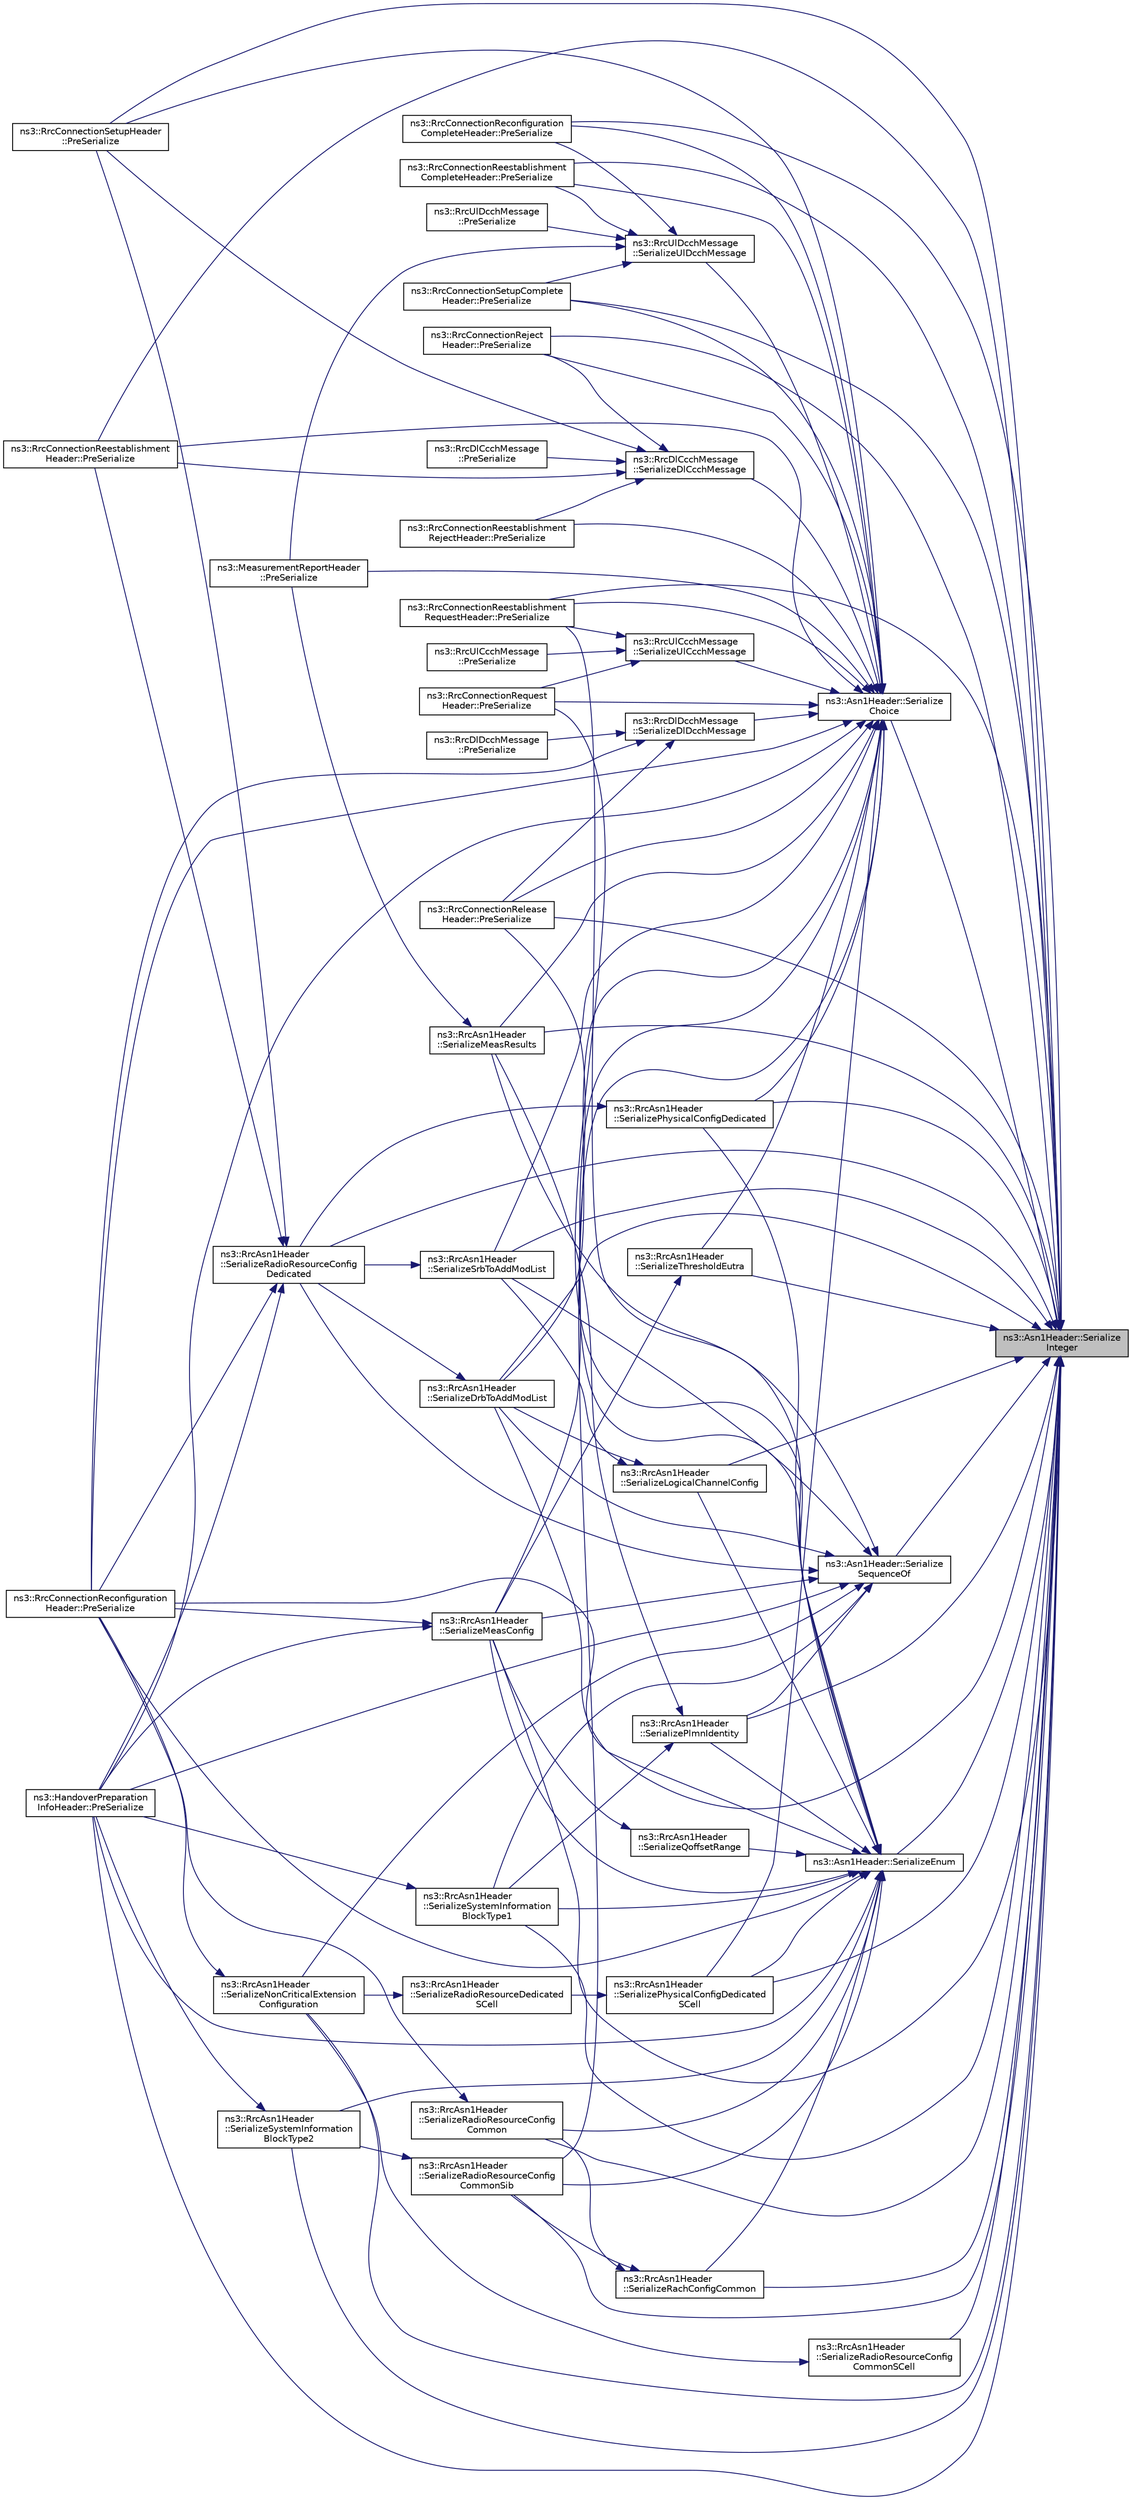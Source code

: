 digraph "ns3::Asn1Header::SerializeInteger"
{
 // LATEX_PDF_SIZE
  edge [fontname="Helvetica",fontsize="10",labelfontname="Helvetica",labelfontsize="10"];
  node [fontname="Helvetica",fontsize="10",shape=record];
  rankdir="RL";
  Node1 [label="ns3::Asn1Header::Serialize\lInteger",height=0.2,width=0.4,color="black", fillcolor="grey75", style="filled", fontcolor="black",tooltip="Serialize an Integer."];
  Node1 -> Node2 [dir="back",color="midnightblue",fontsize="10",style="solid",fontname="Helvetica"];
  Node2 [label="ns3::RrcConnectionSetupHeader\l::PreSerialize",height=0.2,width=0.4,color="black", fillcolor="white", style="filled",URL="$classns3_1_1_rrc_connection_setup_header.html#a1e3846e508a17cf5b28c67e4c084096f",tooltip="This function serializes class attributes to m_serializationResult local Buffer."];
  Node1 -> Node3 [dir="back",color="midnightblue",fontsize="10",style="solid",fontname="Helvetica"];
  Node3 [label="ns3::RrcConnectionSetupComplete\lHeader::PreSerialize",height=0.2,width=0.4,color="black", fillcolor="white", style="filled",URL="$classns3_1_1_rrc_connection_setup_complete_header.html#a78ce5b74bd4352fdaf590b60ceeab93c",tooltip="This function serializes class attributes to m_serializationResult local Buffer."];
  Node1 -> Node4 [dir="back",color="midnightblue",fontsize="10",style="solid",fontname="Helvetica"];
  Node4 [label="ns3::RrcConnectionReconfiguration\lCompleteHeader::PreSerialize",height=0.2,width=0.4,color="black", fillcolor="white", style="filled",URL="$classns3_1_1_rrc_connection_reconfiguration_complete_header.html#aea4c9a611807acedfd52ba33a126da84",tooltip="This function serializes class attributes to m_serializationResult local Buffer."];
  Node1 -> Node5 [dir="back",color="midnightblue",fontsize="10",style="solid",fontname="Helvetica"];
  Node5 [label="ns3::RrcConnectionReconfiguration\lHeader::PreSerialize",height=0.2,width=0.4,color="black", fillcolor="white", style="filled",URL="$classns3_1_1_rrc_connection_reconfiguration_header.html#a33ad4ad4e4c4c3cf234a36979727fc61",tooltip="This function serializes class attributes to m_serializationResult local Buffer."];
  Node1 -> Node6 [dir="back",color="midnightblue",fontsize="10",style="solid",fontname="Helvetica"];
  Node6 [label="ns3::HandoverPreparation\lInfoHeader::PreSerialize",height=0.2,width=0.4,color="black", fillcolor="white", style="filled",URL="$classns3_1_1_handover_preparation_info_header.html#a495f92ab2c16b77dc64ad0cb5c04415d",tooltip="This function serializes class attributes to m_serializationResult local Buffer."];
  Node1 -> Node7 [dir="back",color="midnightblue",fontsize="10",style="solid",fontname="Helvetica"];
  Node7 [label="ns3::RrcConnectionReestablishment\lRequestHeader::PreSerialize",height=0.2,width=0.4,color="black", fillcolor="white", style="filled",URL="$classns3_1_1_rrc_connection_reestablishment_request_header.html#a3bfb1d7770d2166fdf938119e6b87e28",tooltip="This function serializes class attributes to m_serializationResult local Buffer."];
  Node1 -> Node8 [dir="back",color="midnightblue",fontsize="10",style="solid",fontname="Helvetica"];
  Node8 [label="ns3::RrcConnectionReestablishment\lHeader::PreSerialize",height=0.2,width=0.4,color="black", fillcolor="white", style="filled",URL="$classns3_1_1_rrc_connection_reestablishment_header.html#a7d8f2a15d79a395b430a4ba691479758",tooltip="This function serializes class attributes to m_serializationResult local Buffer."];
  Node1 -> Node9 [dir="back",color="midnightblue",fontsize="10",style="solid",fontname="Helvetica"];
  Node9 [label="ns3::RrcConnectionReestablishment\lCompleteHeader::PreSerialize",height=0.2,width=0.4,color="black", fillcolor="white", style="filled",URL="$classns3_1_1_rrc_connection_reestablishment_complete_header.html#aec0d406bdb041dac0fbdfefbecb7322c",tooltip="This function serializes class attributes to m_serializationResult local Buffer."];
  Node1 -> Node10 [dir="back",color="midnightblue",fontsize="10",style="solid",fontname="Helvetica"];
  Node10 [label="ns3::RrcConnectionRelease\lHeader::PreSerialize",height=0.2,width=0.4,color="black", fillcolor="white", style="filled",URL="$classns3_1_1_rrc_connection_release_header.html#ae950fbed1367219c3d7f183492e751ba",tooltip="This function serializes class attributes to m_serializationResult local Buffer."];
  Node1 -> Node11 [dir="back",color="midnightblue",fontsize="10",style="solid",fontname="Helvetica"];
  Node11 [label="ns3::RrcConnectionReject\lHeader::PreSerialize",height=0.2,width=0.4,color="black", fillcolor="white", style="filled",URL="$classns3_1_1_rrc_connection_reject_header.html#a409ca3392a15c1919acdf65041833eb1",tooltip="This function serializes class attributes to m_serializationResult local Buffer."];
  Node1 -> Node12 [dir="back",color="midnightblue",fontsize="10",style="solid",fontname="Helvetica"];
  Node12 [label="ns3::Asn1Header::Serialize\lChoice",height=0.2,width=0.4,color="black", fillcolor="white", style="filled",URL="$classns3_1_1_asn1_header.html#a6b9aa3abf0b1b552f067e2aaeeca5421",tooltip="Serialize a Choice (set of options)"];
  Node12 -> Node13 [dir="back",color="midnightblue",fontsize="10",style="solid",fontname="Helvetica"];
  Node13 [label="ns3::RrcConnectionRequest\lHeader::PreSerialize",height=0.2,width=0.4,color="black", fillcolor="white", style="filled",URL="$classns3_1_1_rrc_connection_request_header.html#ab6c5c22abd784ab0d5def65d7d7265d6",tooltip="This function serializes class attributes to m_serializationResult local Buffer."];
  Node12 -> Node2 [dir="back",color="midnightblue",fontsize="10",style="solid",fontname="Helvetica"];
  Node12 -> Node3 [dir="back",color="midnightblue",fontsize="10",style="solid",fontname="Helvetica"];
  Node12 -> Node4 [dir="back",color="midnightblue",fontsize="10",style="solid",fontname="Helvetica"];
  Node12 -> Node5 [dir="back",color="midnightblue",fontsize="10",style="solid",fontname="Helvetica"];
  Node12 -> Node6 [dir="back",color="midnightblue",fontsize="10",style="solid",fontname="Helvetica"];
  Node12 -> Node7 [dir="back",color="midnightblue",fontsize="10",style="solid",fontname="Helvetica"];
  Node12 -> Node8 [dir="back",color="midnightblue",fontsize="10",style="solid",fontname="Helvetica"];
  Node12 -> Node9 [dir="back",color="midnightblue",fontsize="10",style="solid",fontname="Helvetica"];
  Node12 -> Node14 [dir="back",color="midnightblue",fontsize="10",style="solid",fontname="Helvetica"];
  Node14 [label="ns3::RrcConnectionReestablishment\lRejectHeader::PreSerialize",height=0.2,width=0.4,color="black", fillcolor="white", style="filled",URL="$classns3_1_1_rrc_connection_reestablishment_reject_header.html#a0bb3baf2d15a285079f05cd648e21897",tooltip="This function serializes class attributes to m_serializationResult local Buffer."];
  Node12 -> Node10 [dir="back",color="midnightblue",fontsize="10",style="solid",fontname="Helvetica"];
  Node12 -> Node11 [dir="back",color="midnightblue",fontsize="10",style="solid",fontname="Helvetica"];
  Node12 -> Node15 [dir="back",color="midnightblue",fontsize="10",style="solid",fontname="Helvetica"];
  Node15 [label="ns3::MeasurementReportHeader\l::PreSerialize",height=0.2,width=0.4,color="black", fillcolor="white", style="filled",URL="$classns3_1_1_measurement_report_header.html#a307be90151d3f52c9e506030d899758f",tooltip="This function serializes class attributes to m_serializationResult local Buffer."];
  Node12 -> Node16 [dir="back",color="midnightblue",fontsize="10",style="solid",fontname="Helvetica"];
  Node16 [label="ns3::RrcDlCcchMessage\l::SerializeDlCcchMessage",height=0.2,width=0.4,color="black", fillcolor="white", style="filled",URL="$classns3_1_1_rrc_dl_ccch_message.html#ae57ecfe931c2126ea070199671d0be56",tooltip="Serialize DL CCCH message function."];
  Node16 -> Node17 [dir="back",color="midnightblue",fontsize="10",style="solid",fontname="Helvetica"];
  Node17 [label="ns3::RrcDlCcchMessage\l::PreSerialize",height=0.2,width=0.4,color="black", fillcolor="white", style="filled",URL="$classns3_1_1_rrc_dl_ccch_message.html#ad0b1702a3c9f8eb26e954e46e9a957a5",tooltip="This function serializes class attributes to m_serializationResult local Buffer."];
  Node16 -> Node2 [dir="back",color="midnightblue",fontsize="10",style="solid",fontname="Helvetica"];
  Node16 -> Node8 [dir="back",color="midnightblue",fontsize="10",style="solid",fontname="Helvetica"];
  Node16 -> Node14 [dir="back",color="midnightblue",fontsize="10",style="solid",fontname="Helvetica"];
  Node16 -> Node11 [dir="back",color="midnightblue",fontsize="10",style="solid",fontname="Helvetica"];
  Node12 -> Node18 [dir="back",color="midnightblue",fontsize="10",style="solid",fontname="Helvetica"];
  Node18 [label="ns3::RrcDlDcchMessage\l::SerializeDlDcchMessage",height=0.2,width=0.4,color="black", fillcolor="white", style="filled",URL="$classns3_1_1_rrc_dl_dcch_message.html#a24bce405d561d5979ce6dc36fcdfc7b2",tooltip="Serialize DL DCCH message function."];
  Node18 -> Node19 [dir="back",color="midnightblue",fontsize="10",style="solid",fontname="Helvetica"];
  Node19 [label="ns3::RrcDlDcchMessage\l::PreSerialize",height=0.2,width=0.4,color="black", fillcolor="white", style="filled",URL="$classns3_1_1_rrc_dl_dcch_message.html#a4b26e32ca0110ad25cf37ec1e403e6de",tooltip="This function serializes class attributes to m_serializationResult local Buffer."];
  Node18 -> Node5 [dir="back",color="midnightblue",fontsize="10",style="solid",fontname="Helvetica"];
  Node18 -> Node10 [dir="back",color="midnightblue",fontsize="10",style="solid",fontname="Helvetica"];
  Node12 -> Node20 [dir="back",color="midnightblue",fontsize="10",style="solid",fontname="Helvetica"];
  Node20 [label="ns3::RrcAsn1Header\l::SerializeDrbToAddModList",height=0.2,width=0.4,color="black", fillcolor="white", style="filled",URL="$classns3_1_1_rrc_asn1_header.html#a61d4704f5b7cb344f53d8452f9b9ee9b",tooltip="Serialize DRB to add mod list function."];
  Node20 -> Node21 [dir="back",color="midnightblue",fontsize="10",style="solid",fontname="Helvetica"];
  Node21 [label="ns3::RrcAsn1Header\l::SerializeRadioResourceConfig\lDedicated",height=0.2,width=0.4,color="black", fillcolor="white", style="filled",URL="$classns3_1_1_rrc_asn1_header.html#a87451876b5c903f544df57a9a6a6242f",tooltip="Serialize radio resource config function."];
  Node21 -> Node2 [dir="back",color="midnightblue",fontsize="10",style="solid",fontname="Helvetica"];
  Node21 -> Node5 [dir="back",color="midnightblue",fontsize="10",style="solid",fontname="Helvetica"];
  Node21 -> Node6 [dir="back",color="midnightblue",fontsize="10",style="solid",fontname="Helvetica"];
  Node21 -> Node8 [dir="back",color="midnightblue",fontsize="10",style="solid",fontname="Helvetica"];
  Node12 -> Node22 [dir="back",color="midnightblue",fontsize="10",style="solid",fontname="Helvetica"];
  Node22 [label="ns3::RrcAsn1Header\l::SerializeMeasConfig",height=0.2,width=0.4,color="black", fillcolor="white", style="filled",URL="$classns3_1_1_rrc_asn1_header.html#af20ed09540145657a1a33a9ed8ba8be2",tooltip="Serialize measure config function."];
  Node22 -> Node5 [dir="back",color="midnightblue",fontsize="10",style="solid",fontname="Helvetica"];
  Node22 -> Node6 [dir="back",color="midnightblue",fontsize="10",style="solid",fontname="Helvetica"];
  Node12 -> Node23 [dir="back",color="midnightblue",fontsize="10",style="solid",fontname="Helvetica"];
  Node23 [label="ns3::RrcAsn1Header\l::SerializeMeasResults",height=0.2,width=0.4,color="black", fillcolor="white", style="filled",URL="$classns3_1_1_rrc_asn1_header.html#a1b7b729b68264a62842ff62334157c5d",tooltip="Serialize measure results function."];
  Node23 -> Node15 [dir="back",color="midnightblue",fontsize="10",style="solid",fontname="Helvetica"];
  Node12 -> Node24 [dir="back",color="midnightblue",fontsize="10",style="solid",fontname="Helvetica"];
  Node24 [label="ns3::RrcAsn1Header\l::SerializePhysicalConfigDedicated",height=0.2,width=0.4,color="black", fillcolor="white", style="filled",URL="$classns3_1_1_rrc_asn1_header.html#a1ba2d0e469798d97ba26c8fd62dcb3ac",tooltip="Serialize physical config dedicated function."];
  Node24 -> Node21 [dir="back",color="midnightblue",fontsize="10",style="solid",fontname="Helvetica"];
  Node12 -> Node25 [dir="back",color="midnightblue",fontsize="10",style="solid",fontname="Helvetica"];
  Node25 [label="ns3::RrcAsn1Header\l::SerializePhysicalConfigDedicated\lSCell",height=0.2,width=0.4,color="black", fillcolor="white", style="filled",URL="$classns3_1_1_rrc_asn1_header.html#a7b867d4a1c37b5a7954f93ff40b657d4",tooltip="Serialize physical config dedicated function."];
  Node25 -> Node26 [dir="back",color="midnightblue",fontsize="10",style="solid",fontname="Helvetica"];
  Node26 [label="ns3::RrcAsn1Header\l::SerializeRadioResourceDedicated\lSCell",height=0.2,width=0.4,color="black", fillcolor="white", style="filled",URL="$classns3_1_1_rrc_asn1_header.html#a74507e2f044a5fbff077eca58146d87f",tooltip="Serialize radio resource dedicated SCell function."];
  Node26 -> Node27 [dir="back",color="midnightblue",fontsize="10",style="solid",fontname="Helvetica"];
  Node27 [label="ns3::RrcAsn1Header\l::SerializeNonCriticalExtension\lConfiguration",height=0.2,width=0.4,color="black", fillcolor="white", style="filled",URL="$classns3_1_1_rrc_asn1_header.html#a078c5e746bca21a95d780f4e5ac3d182",tooltip="Serialize non critical extension config function."];
  Node27 -> Node5 [dir="back",color="midnightblue",fontsize="10",style="solid",fontname="Helvetica"];
  Node12 -> Node28 [dir="back",color="midnightblue",fontsize="10",style="solid",fontname="Helvetica"];
  Node28 [label="ns3::RrcAsn1Header\l::SerializeRadioResourceConfig\lCommonSib",height=0.2,width=0.4,color="black", fillcolor="white", style="filled",URL="$classns3_1_1_rrc_asn1_header.html#a450ba3a2a1b84628259b8a923a34276b",tooltip="Serialize radio resource config common SIB function."];
  Node28 -> Node29 [dir="back",color="midnightblue",fontsize="10",style="solid",fontname="Helvetica"];
  Node29 [label="ns3::RrcAsn1Header\l::SerializeSystemInformation\lBlockType2",height=0.2,width=0.4,color="black", fillcolor="white", style="filled",URL="$classns3_1_1_rrc_asn1_header.html#a0ff77a107f00e44de3a3f01e75dac2f0",tooltip="Serialize system information block type 2 function."];
  Node29 -> Node6 [dir="back",color="midnightblue",fontsize="10",style="solid",fontname="Helvetica"];
  Node12 -> Node30 [dir="back",color="midnightblue",fontsize="10",style="solid",fontname="Helvetica"];
  Node30 [label="ns3::RrcAsn1Header\l::SerializeSrbToAddModList",height=0.2,width=0.4,color="black", fillcolor="white", style="filled",URL="$classns3_1_1_rrc_asn1_header.html#a0f0dc9acff43781e6a972eb85c433311",tooltip="Serialize SRB to add mod list function."];
  Node30 -> Node21 [dir="back",color="midnightblue",fontsize="10",style="solid",fontname="Helvetica"];
  Node12 -> Node31 [dir="back",color="midnightblue",fontsize="10",style="solid",fontname="Helvetica"];
  Node31 [label="ns3::RrcAsn1Header\l::SerializeThresholdEutra",height=0.2,width=0.4,color="black", fillcolor="white", style="filled",URL="$classns3_1_1_rrc_asn1_header.html#a8a026c4dfc0a979c732ca9ccaa1e20fb",tooltip="Serialize threshold eutra function."];
  Node31 -> Node22 [dir="back",color="midnightblue",fontsize="10",style="solid",fontname="Helvetica"];
  Node12 -> Node32 [dir="back",color="midnightblue",fontsize="10",style="solid",fontname="Helvetica"];
  Node32 [label="ns3::RrcUlCcchMessage\l::SerializeUlCcchMessage",height=0.2,width=0.4,color="black", fillcolor="white", style="filled",URL="$classns3_1_1_rrc_ul_ccch_message.html#a1a16d6ada96a5b822734a956e999cf2c",tooltip="Serialize UL CCCH message function."];
  Node32 -> Node33 [dir="back",color="midnightblue",fontsize="10",style="solid",fontname="Helvetica"];
  Node33 [label="ns3::RrcUlCcchMessage\l::PreSerialize",height=0.2,width=0.4,color="black", fillcolor="white", style="filled",URL="$classns3_1_1_rrc_ul_ccch_message.html#aefd49e4ba8fa1d3e9fe485674360f9f6",tooltip="This function serializes class attributes to m_serializationResult local Buffer."];
  Node32 -> Node13 [dir="back",color="midnightblue",fontsize="10",style="solid",fontname="Helvetica"];
  Node32 -> Node7 [dir="back",color="midnightblue",fontsize="10",style="solid",fontname="Helvetica"];
  Node12 -> Node34 [dir="back",color="midnightblue",fontsize="10",style="solid",fontname="Helvetica"];
  Node34 [label="ns3::RrcUlDcchMessage\l::SerializeUlDcchMessage",height=0.2,width=0.4,color="black", fillcolor="white", style="filled",URL="$classns3_1_1_rrc_ul_dcch_message.html#ac639bbf7eb586d1d40cabcfae2e73b76",tooltip="Serialize UL DCCH message function."];
  Node34 -> Node35 [dir="back",color="midnightblue",fontsize="10",style="solid",fontname="Helvetica"];
  Node35 [label="ns3::RrcUlDcchMessage\l::PreSerialize",height=0.2,width=0.4,color="black", fillcolor="white", style="filled",URL="$classns3_1_1_rrc_ul_dcch_message.html#a96f0ff94bce2544a488d10f67d024ecb",tooltip="This function serializes class attributes to m_serializationResult local Buffer."];
  Node34 -> Node3 [dir="back",color="midnightblue",fontsize="10",style="solid",fontname="Helvetica"];
  Node34 -> Node4 [dir="back",color="midnightblue",fontsize="10",style="solid",fontname="Helvetica"];
  Node34 -> Node9 [dir="back",color="midnightblue",fontsize="10",style="solid",fontname="Helvetica"];
  Node34 -> Node15 [dir="back",color="midnightblue",fontsize="10",style="solid",fontname="Helvetica"];
  Node1 -> Node20 [dir="back",color="midnightblue",fontsize="10",style="solid",fontname="Helvetica"];
  Node1 -> Node36 [dir="back",color="midnightblue",fontsize="10",style="solid",fontname="Helvetica"];
  Node36 [label="ns3::Asn1Header::SerializeEnum",height=0.2,width=0.4,color="black", fillcolor="white", style="filled",URL="$classns3_1_1_asn1_header.html#af5d58dd369857830451dac957c4476b8",tooltip="Serialize an Enum."];
  Node36 -> Node13 [dir="back",color="midnightblue",fontsize="10",style="solid",fontname="Helvetica"];
  Node36 -> Node5 [dir="back",color="midnightblue",fontsize="10",style="solid",fontname="Helvetica"];
  Node36 -> Node6 [dir="back",color="midnightblue",fontsize="10",style="solid",fontname="Helvetica"];
  Node36 -> Node7 [dir="back",color="midnightblue",fontsize="10",style="solid",fontname="Helvetica"];
  Node36 -> Node10 [dir="back",color="midnightblue",fontsize="10",style="solid",fontname="Helvetica"];
  Node36 -> Node20 [dir="back",color="midnightblue",fontsize="10",style="solid",fontname="Helvetica"];
  Node36 -> Node37 [dir="back",color="midnightblue",fontsize="10",style="solid",fontname="Helvetica"];
  Node37 [label="ns3::RrcAsn1Header\l::SerializeLogicalChannelConfig",height=0.2,width=0.4,color="black", fillcolor="white", style="filled",URL="$classns3_1_1_rrc_asn1_header.html#ac69af6231af7f5cb7acff4b340193d98",tooltip="Serialize logicala channel config function."];
  Node37 -> Node20 [dir="back",color="midnightblue",fontsize="10",style="solid",fontname="Helvetica"];
  Node37 -> Node30 [dir="back",color="midnightblue",fontsize="10",style="solid",fontname="Helvetica"];
  Node36 -> Node22 [dir="back",color="midnightblue",fontsize="10",style="solid",fontname="Helvetica"];
  Node36 -> Node24 [dir="back",color="midnightblue",fontsize="10",style="solid",fontname="Helvetica"];
  Node36 -> Node25 [dir="back",color="midnightblue",fontsize="10",style="solid",fontname="Helvetica"];
  Node36 -> Node38 [dir="back",color="midnightblue",fontsize="10",style="solid",fontname="Helvetica"];
  Node38 [label="ns3::RrcAsn1Header\l::SerializePlmnIdentity",height=0.2,width=0.4,color="black", fillcolor="white", style="filled",URL="$classns3_1_1_rrc_asn1_header.html#ad4910e97c57087cdd40364d0fe775406",tooltip="Serialize PLMN identity function."];
  Node38 -> Node23 [dir="back",color="midnightblue",fontsize="10",style="solid",fontname="Helvetica"];
  Node38 -> Node39 [dir="back",color="midnightblue",fontsize="10",style="solid",fontname="Helvetica"];
  Node39 [label="ns3::RrcAsn1Header\l::SerializeSystemInformation\lBlockType1",height=0.2,width=0.4,color="black", fillcolor="white", style="filled",URL="$classns3_1_1_rrc_asn1_header.html#a451015647e9a7ddd87738f4fcf639785",tooltip="Serialize system information block type 1 function."];
  Node39 -> Node6 [dir="back",color="midnightblue",fontsize="10",style="solid",fontname="Helvetica"];
  Node36 -> Node40 [dir="back",color="midnightblue",fontsize="10",style="solid",fontname="Helvetica"];
  Node40 [label="ns3::RrcAsn1Header\l::SerializeQoffsetRange",height=0.2,width=0.4,color="black", fillcolor="white", style="filled",URL="$classns3_1_1_rrc_asn1_header.html#a9db95d00343a5a8f1e221d63ae2dea75",tooltip="Serialize Q offset range function."];
  Node40 -> Node22 [dir="back",color="midnightblue",fontsize="10",style="solid",fontname="Helvetica"];
  Node36 -> Node41 [dir="back",color="midnightblue",fontsize="10",style="solid",fontname="Helvetica"];
  Node41 [label="ns3::RrcAsn1Header\l::SerializeRachConfigCommon",height=0.2,width=0.4,color="black", fillcolor="white", style="filled",URL="$classns3_1_1_rrc_asn1_header.html#a27488636bf6286441e56a03b7b395d8c",tooltip="Serialize RACH config common function."];
  Node41 -> Node42 [dir="back",color="midnightblue",fontsize="10",style="solid",fontname="Helvetica"];
  Node42 [label="ns3::RrcAsn1Header\l::SerializeRadioResourceConfig\lCommon",height=0.2,width=0.4,color="black", fillcolor="white", style="filled",URL="$classns3_1_1_rrc_asn1_header.html#aebb40968ed8c61069c7030571c2851d6",tooltip="Serialize system information block type 2 function."];
  Node42 -> Node5 [dir="back",color="midnightblue",fontsize="10",style="solid",fontname="Helvetica"];
  Node41 -> Node28 [dir="back",color="midnightblue",fontsize="10",style="solid",fontname="Helvetica"];
  Node36 -> Node42 [dir="back",color="midnightblue",fontsize="10",style="solid",fontname="Helvetica"];
  Node36 -> Node28 [dir="back",color="midnightblue",fontsize="10",style="solid",fontname="Helvetica"];
  Node36 -> Node39 [dir="back",color="midnightblue",fontsize="10",style="solid",fontname="Helvetica"];
  Node36 -> Node29 [dir="back",color="midnightblue",fontsize="10",style="solid",fontname="Helvetica"];
  Node1 -> Node37 [dir="back",color="midnightblue",fontsize="10",style="solid",fontname="Helvetica"];
  Node1 -> Node22 [dir="back",color="midnightblue",fontsize="10",style="solid",fontname="Helvetica"];
  Node1 -> Node23 [dir="back",color="midnightblue",fontsize="10",style="solid",fontname="Helvetica"];
  Node1 -> Node27 [dir="back",color="midnightblue",fontsize="10",style="solid",fontname="Helvetica"];
  Node1 -> Node24 [dir="back",color="midnightblue",fontsize="10",style="solid",fontname="Helvetica"];
  Node1 -> Node25 [dir="back",color="midnightblue",fontsize="10",style="solid",fontname="Helvetica"];
  Node1 -> Node38 [dir="back",color="midnightblue",fontsize="10",style="solid",fontname="Helvetica"];
  Node1 -> Node41 [dir="back",color="midnightblue",fontsize="10",style="solid",fontname="Helvetica"];
  Node1 -> Node42 [dir="back",color="midnightblue",fontsize="10",style="solid",fontname="Helvetica"];
  Node1 -> Node43 [dir="back",color="midnightblue",fontsize="10",style="solid",fontname="Helvetica"];
  Node43 [label="ns3::RrcAsn1Header\l::SerializeRadioResourceConfig\lCommonSCell",height=0.2,width=0.4,color="black", fillcolor="white", style="filled",URL="$classns3_1_1_rrc_asn1_header.html#a1b24e37546609de33d5df09bc0cbcfbb",tooltip="Serialize radio resource config common SCell function."];
  Node43 -> Node27 [dir="back",color="midnightblue",fontsize="10",style="solid",fontname="Helvetica"];
  Node1 -> Node28 [dir="back",color="midnightblue",fontsize="10",style="solid",fontname="Helvetica"];
  Node1 -> Node21 [dir="back",color="midnightblue",fontsize="10",style="solid",fontname="Helvetica"];
  Node1 -> Node44 [dir="back",color="midnightblue",fontsize="10",style="solid",fontname="Helvetica"];
  Node44 [label="ns3::Asn1Header::Serialize\lSequenceOf",height=0.2,width=0.4,color="black", fillcolor="white", style="filled",URL="$classns3_1_1_asn1_header.html#ae7262de8c019ae6e19a442ce523cb9c3",tooltip="Serialize a Sequence."];
  Node44 -> Node6 [dir="back",color="midnightblue",fontsize="10",style="solid",fontname="Helvetica"];
  Node44 -> Node20 [dir="back",color="midnightblue",fontsize="10",style="solid",fontname="Helvetica"];
  Node44 -> Node22 [dir="back",color="midnightblue",fontsize="10",style="solid",fontname="Helvetica"];
  Node44 -> Node23 [dir="back",color="midnightblue",fontsize="10",style="solid",fontname="Helvetica"];
  Node44 -> Node27 [dir="back",color="midnightblue",fontsize="10",style="solid",fontname="Helvetica"];
  Node44 -> Node38 [dir="back",color="midnightblue",fontsize="10",style="solid",fontname="Helvetica"];
  Node44 -> Node21 [dir="back",color="midnightblue",fontsize="10",style="solid",fontname="Helvetica"];
  Node44 -> Node30 [dir="back",color="midnightblue",fontsize="10",style="solid",fontname="Helvetica"];
  Node44 -> Node39 [dir="back",color="midnightblue",fontsize="10",style="solid",fontname="Helvetica"];
  Node1 -> Node30 [dir="back",color="midnightblue",fontsize="10",style="solid",fontname="Helvetica"];
  Node1 -> Node39 [dir="back",color="midnightblue",fontsize="10",style="solid",fontname="Helvetica"];
  Node1 -> Node29 [dir="back",color="midnightblue",fontsize="10",style="solid",fontname="Helvetica"];
  Node1 -> Node31 [dir="back",color="midnightblue",fontsize="10",style="solid",fontname="Helvetica"];
}
